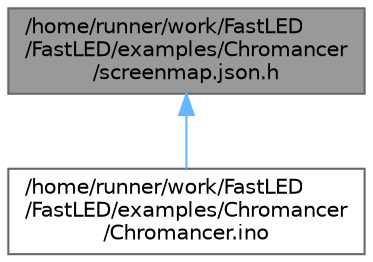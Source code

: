 digraph "/home/runner/work/FastLED/FastLED/examples/Chromancer/screenmap.json.h"
{
 // LATEX_PDF_SIZE
  bgcolor="transparent";
  edge [fontname=Helvetica,fontsize=10,labelfontname=Helvetica,labelfontsize=10];
  node [fontname=Helvetica,fontsize=10,shape=box,height=0.2,width=0.4];
  Node1 [id="Node000001",label="/home/runner/work/FastLED\l/FastLED/examples/Chromancer\l/screenmap.json.h",height=0.2,width=0.4,color="gray40", fillcolor="grey60", style="filled", fontcolor="black",tooltip=" "];
  Node1 -> Node2 [id="edge1_Node000001_Node000002",dir="back",color="steelblue1",style="solid",tooltip=" "];
  Node2 [id="Node000002",label="/home/runner/work/FastLED\l/FastLED/examples/Chromancer\l/Chromancer.ino",height=0.2,width=0.4,color="grey40", fillcolor="white", style="filled",URL="$d1/ddb/_chromancer_8ino.html",tooltip=" "];
}
